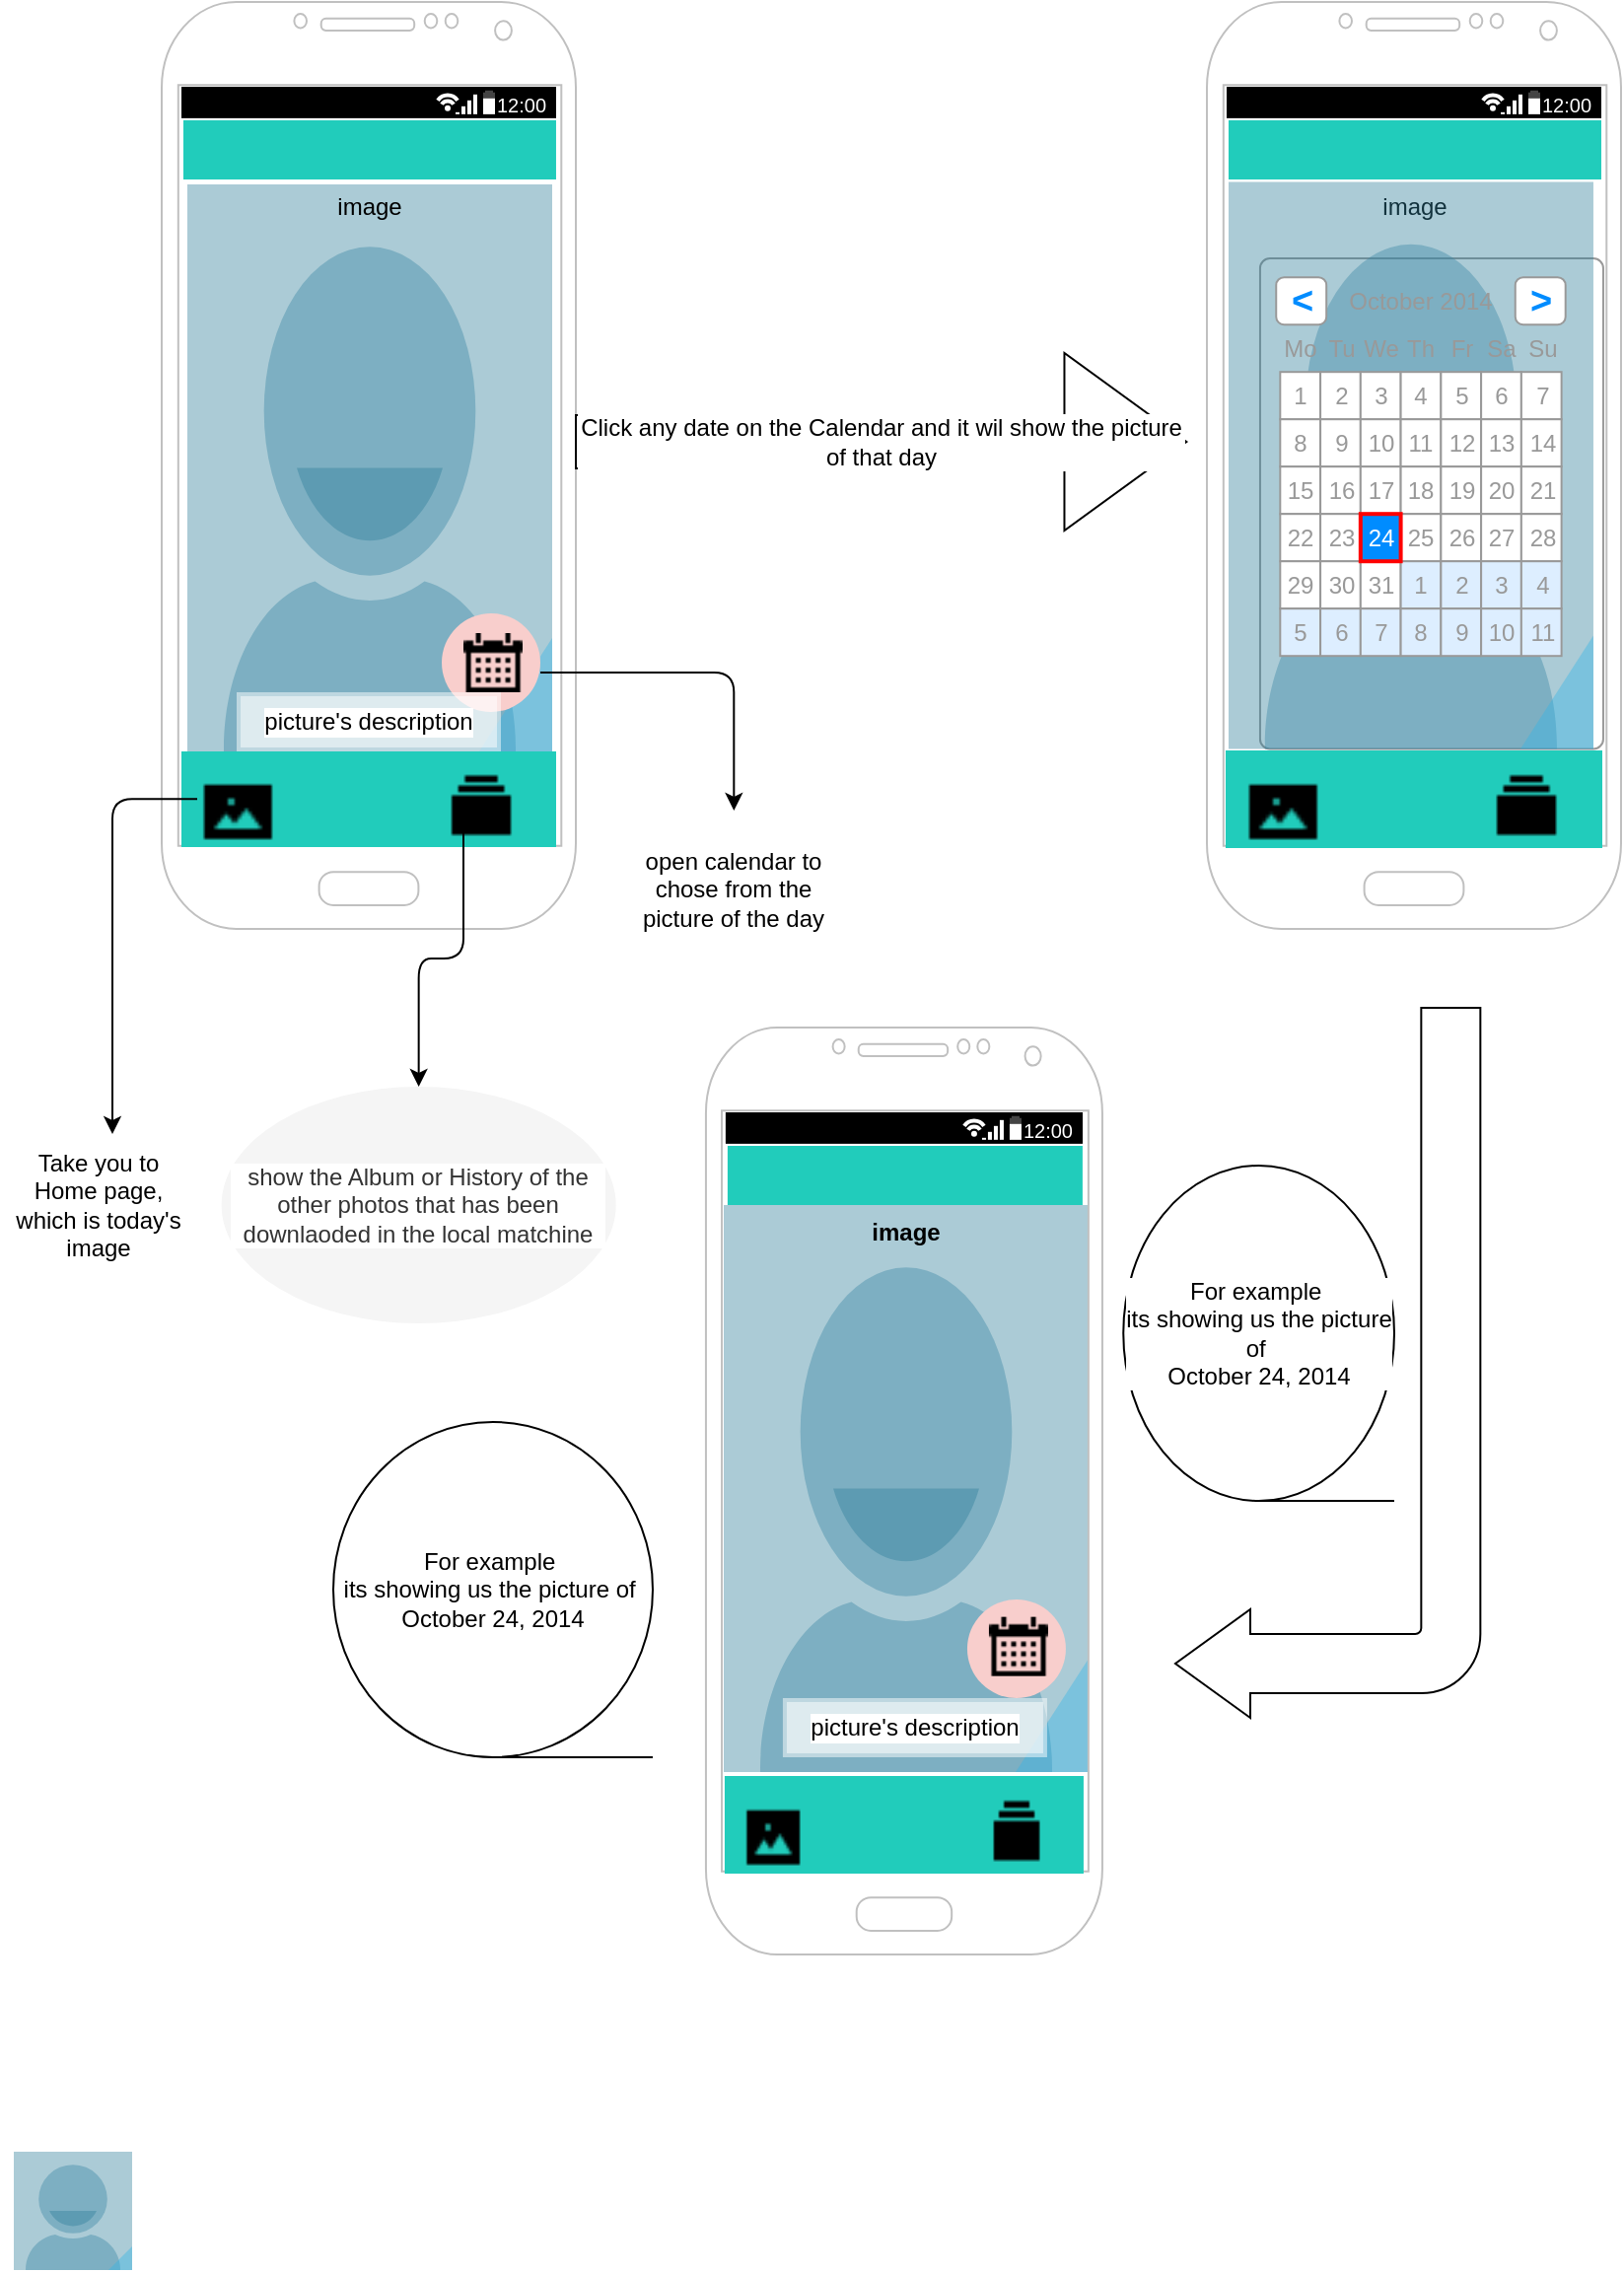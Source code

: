 <mxfile version="12.6.2" type="github">
  <diagram id="ZUuNPeUuPKprhiljHhsP" name="Page-1">
    <mxGraphModel dx="2893" dy="1443" grid="1" gridSize="10" guides="1" tooltips="1" connect="1" arrows="1" fold="1" page="1" pageScale="1" pageWidth="850" pageHeight="1100" math="0" shadow="0">
      <root>
        <mxCell id="0"/>
        <mxCell id="1" parent="0"/>
        <mxCell id="5FQkL91_oub3n9h8Phgb-366" value="" style="verticalLabelPosition=bottom;verticalAlign=top;html=1;shadow=0;dashed=0;strokeWidth=1;shape=mxgraph.android.contact_badge_pressed;labelBackgroundColor=#ffffff;fillColor=#ffffff;opacity=40;" vertex="1" parent="1">
          <mxGeometry x="370" y="690" width="185" height="287.5" as="geometry"/>
        </mxCell>
        <mxCell id="5FQkL91_oub3n9h8Phgb-363" value="" style="verticalLabelPosition=bottom;verticalAlign=top;html=1;shadow=0;dashed=0;strokeWidth=1;shape=mxgraph.android.contact_badge_pressed;labelBackgroundColor=#ffffff;fillColor=#ffffff;opacity=40;" vertex="1" parent="1">
          <mxGeometry x="98" y="172.5" width="185" height="287.5" as="geometry"/>
        </mxCell>
        <mxCell id="5FQkL91_oub3n9h8Phgb-25" value="" style="verticalLabelPosition=bottom;verticalAlign=top;html=1;shadow=0;dashed=0;strokeWidth=1;shape=mxgraph.android.phone2;strokeColor=#c0c0c0;" vertex="1" parent="1">
          <mxGeometry x="85" y="80" width="210" height="470" as="geometry"/>
        </mxCell>
        <mxCell id="5FQkL91_oub3n9h8Phgb-31" value="" style="strokeWidth=1;html=1;shadow=0;dashed=0;shape=mxgraph.android.statusBar;align=center;fillColor=#000000;strokeColor=#ffffff;fontColor=#ffffff;fontSize=10;" vertex="1" parent="1">
          <mxGeometry x="95" y="123" width="190" height="15.82" as="geometry"/>
        </mxCell>
        <mxCell id="5FQkL91_oub3n9h8Phgb-39" value="" style="verticalLabelPosition=bottom;verticalAlign=top;html=1;shadow=0;dashed=0;strokeWidth=1;strokeColor=none;shape=rect;fillColor=#21CCBB;" vertex="1" parent="1">
          <mxGeometry x="95" y="460" width="190" height="48.5" as="geometry"/>
        </mxCell>
        <mxCell id="5FQkL91_oub3n9h8Phgb-42" value="" style="shape=image;verticalLabelPosition=bottom;labelBackgroundColor=#ffffff;verticalAlign=top;aspect=fixed;imageAspect=0;image=data:image/png,iVBORw0KGgoAAAANSUhEUgAAABgAAAAYCAYAAADgdz34AAAABmJLR0QA/wD/AP+gvaeTAAAAoElEQVRIie3SsQnCYBCG4ccIgthaiRtYWoprpA64jytYuoMDCIKtvUMolrEwRYxJSMSQgHnhh587vnuLO3raZpD6x03MDn489IP/EaywblIQeD+IynT2im4Ica8TigveOacWJpmoJFdJcMAQ+1Rtm8ntvhVcMU16Y5xwxCiTm+BSV/DAMtOfY5YXxMJrL5UFm4JBZUR5gs6eaWUaF/S0zxNfyUBlzI9w+QAAAABJRU5ErkJggg==;" vertex="1" parent="1">
          <mxGeometry x="103" y="470" width="41.25" height="41.25" as="geometry"/>
        </mxCell>
        <mxCell id="5FQkL91_oub3n9h8Phgb-45" value="" style="shape=image;verticalLabelPosition=bottom;labelBackgroundColor=#ffffff;verticalAlign=top;aspect=fixed;imageAspect=0;image=data:image/png,iVBORw0KGgoAAAANSUhEUgAAABgAAAAYCAYAAADgdz34AAAABmJLR0QA/wD/AP+gvaeTAAAAOUlEQVRIiWNgGAUEACMB+f+UmsNEvFsGKcDlNWKDhqB5wy+IyA0anObSPIhGLRi1YNSC4WDBKCAIALMiAx6CERO/AAAAAElFTkSuQmCC;" vertex="1" parent="1">
          <mxGeometry x="227" y="467.25" width="40" height="40" as="geometry"/>
        </mxCell>
        <mxCell id="5FQkL91_oub3n9h8Phgb-51" value="" style="ellipse;shape=doubleEllipse;whiteSpace=wrap;html=1;aspect=fixed;fillColor=#f8cecc;strokeColor=none;" vertex="1" parent="1">
          <mxGeometry x="227" y="390" width="50" height="50" as="geometry"/>
        </mxCell>
        <mxCell id="5FQkL91_oub3n9h8Phgb-49" value="" style="shape=image;verticalLabelPosition=bottom;labelBackgroundColor=#ffffff;verticalAlign=top;aspect=fixed;imageAspect=0;image=data:image/png,iVBORw0KGgoAAAANSUhEUgAAABgAAAAYCAYAAADgdz34AAAABmJLR0QA/wD/AP+gvaeTAAAAaUlEQVRIiWNgwA7+QzGxAKd6JhIMIQvQxYKjDAgvYvPmfwIYn/rDjFgUMWLRgA/gVY/NAqoCusTBERqafxjGIDXdEwJw8wYsH6D7iFQ+QQuoDkbjYDQOyAejcUDQPJr7gAWLzVQFNPcBACOSQfnE4kc2AAAAAElFTkSuQmCC;" vertex="1" parent="1">
          <mxGeometry x="238" y="400" width="30" height="30" as="geometry"/>
        </mxCell>
        <mxCell id="5FQkL91_oub3n9h8Phgb-63" value="image" style="verticalLabelPosition=bottom;verticalAlign=top;html=1;shadow=0;dashed=0;strokeWidth=1;strokeColor=none;shape=rect;fillColor=#21CCBB;" vertex="1" parent="1">
          <mxGeometry x="95.98" y="140" width="189" height="30" as="geometry"/>
        </mxCell>
        <mxCell id="5FQkL91_oub3n9h8Phgb-69" value="" style="verticalLabelPosition=bottom;verticalAlign=top;html=1;shadow=0;dashed=0;strokeWidth=1;shape=mxgraph.android.phone2;strokeColor=#c0c0c0;" vertex="1" parent="1">
          <mxGeometry x="615" y="80" width="210" height="470" as="geometry"/>
        </mxCell>
        <mxCell id="5FQkL91_oub3n9h8Phgb-70" value="" style="strokeWidth=1;html=1;shadow=0;dashed=0;shape=mxgraph.android.statusBar;align=center;fillColor=#000000;strokeColor=#ffffff;fontColor=#ffffff;fontSize=10;" vertex="1" parent="1">
          <mxGeometry x="625" y="123" width="190" height="15.82" as="geometry"/>
        </mxCell>
        <mxCell id="5FQkL91_oub3n9h8Phgb-72" value="" style="verticalLabelPosition=bottom;verticalAlign=top;html=1;shadow=0;dashed=0;strokeWidth=1;strokeColor=#21CCBB;shape=rect;fillColor=#21CCBB;" vertex="1" parent="1">
          <mxGeometry x="625" y="460" width="190" height="48.5" as="geometry"/>
        </mxCell>
        <mxCell id="5FQkL91_oub3n9h8Phgb-73" value="" style="shape=image;verticalLabelPosition=bottom;labelBackgroundColor=#ffffff;verticalAlign=top;aspect=fixed;imageAspect=0;image=data:image/png,iVBORw0KGgoAAAANSUhEUgAAABgAAAAYCAYAAADgdz34AAAABmJLR0QA/wD/AP+gvaeTAAAAoElEQVRIie3SsQnCYBCG4ccIgthaiRtYWoprpA64jytYuoMDCIKtvUMolrEwRYxJSMSQgHnhh587vnuLO3raZpD6x03MDn489IP/EaywblIQeD+IynT2im4Ica8TigveOacWJpmoJFdJcMAQ+1Rtm8ntvhVcMU16Y5xwxCiTm+BSV/DAMtOfY5YXxMJrL5UFm4JBZUR5gs6eaWUaF/S0zxNfyUBlzI9w+QAAAABJRU5ErkJggg==;" vertex="1" parent="1">
          <mxGeometry x="633" y="470" width="41.25" height="41.25" as="geometry"/>
        </mxCell>
        <mxCell id="5FQkL91_oub3n9h8Phgb-74" value="" style="shape=image;verticalLabelPosition=bottom;labelBackgroundColor=#ffffff;verticalAlign=top;aspect=fixed;imageAspect=0;image=data:image/png,iVBORw0KGgoAAAANSUhEUgAAABgAAAAYCAYAAADgdz34AAAABmJLR0QA/wD/AP+gvaeTAAAAOUlEQVRIiWNgGAUEACMB+f+UmsNEvFsGKcDlNWKDhqB5wy+IyA0anObSPIhGLRi1YNSC4WDBKCAIALMiAx6CERO/AAAAAElFTkSuQmCC;" vertex="1" parent="1">
          <mxGeometry x="757" y="467.25" width="40" height="40" as="geometry"/>
        </mxCell>
        <mxCell id="5FQkL91_oub3n9h8Phgb-77" value="image" style="verticalLabelPosition=bottom;verticalAlign=top;html=1;shadow=0;dashed=0;strokeWidth=1;strokeColor=none;shape=rect;fillColor=#21CCBB;" vertex="1" parent="1">
          <mxGeometry x="625.98" y="140" width="189" height="30" as="geometry"/>
        </mxCell>
        <mxCell id="5FQkL91_oub3n9h8Phgb-78" value="" style="strokeWidth=1;shadow=0;dashed=0;align=center;html=1;shape=mxgraph.mockup.forms.rrect;rSize=5;strokeColor=#999999;fillColor=#ffffff;labelBackgroundColor=#ffffff;" vertex="1" parent="1">
          <mxGeometry x="641.97" y="210" width="174.01" height="248.75" as="geometry"/>
        </mxCell>
        <mxCell id="5FQkL91_oub3n9h8Phgb-365" value="" style="verticalLabelPosition=bottom;verticalAlign=top;html=1;shadow=0;dashed=0;strokeWidth=1;shape=mxgraph.android.contact_badge_pressed;labelBackgroundColor=#ffffff;fillColor=#ffffff;opacity=40;" vertex="1" parent="5FQkL91_oub3n9h8Phgb-78">
          <mxGeometry x="-15.99" y="-38.75" width="185" height="287.5" as="geometry"/>
        </mxCell>
        <mxCell id="5FQkL91_oub3n9h8Phgb-79" value="October 2014" style="strokeWidth=1;shadow=0;dashed=0;align=center;html=1;shape=mxgraph.mockup.forms.anchor;fontColor=#999999;" vertex="1" parent="5FQkL91_oub3n9h8Phgb-78">
          <mxGeometry x="30.568" y="9.6" width="101.894" height="24" as="geometry"/>
        </mxCell>
        <mxCell id="5FQkL91_oub3n9h8Phgb-80" value="&lt;" style="strokeWidth=1;shadow=0;dashed=0;align=center;html=1;shape=mxgraph.mockup.forms.rrect;rSize=4;strokeColor=#999999;fontColor=#008cff;fontSize=19;fontStyle=1;" vertex="1" parent="5FQkL91_oub3n9h8Phgb-78">
          <mxGeometry x="8.152" y="9.6" width="25.473" height="24" as="geometry"/>
        </mxCell>
        <mxCell id="5FQkL91_oub3n9h8Phgb-81" value="&gt;" style="strokeWidth=1;shadow=0;dashed=0;align=center;html=1;shape=mxgraph.mockup.forms.rrect;rSize=4;strokeColor=#999999;fontColor=#008cff;fontSize=19;fontStyle=1;" vertex="1" parent="5FQkL91_oub3n9h8Phgb-78">
          <mxGeometry x="129.405" y="9.6" width="25.473" height="24" as="geometry"/>
        </mxCell>
        <mxCell id="5FQkL91_oub3n9h8Phgb-82" value="Mo" style="strokeWidth=1;shadow=0;dashed=0;align=center;html=1;shape=mxgraph.mockup.forms.anchor;fontColor=#999999;" vertex="1" parent="5FQkL91_oub3n9h8Phgb-78">
          <mxGeometry x="10.189" y="33.6" width="20.379" height="24" as="geometry"/>
        </mxCell>
        <mxCell id="5FQkL91_oub3n9h8Phgb-83" value="Tu" style="strokeWidth=1;shadow=0;dashed=0;align=center;html=1;shape=mxgraph.mockup.forms.anchor;fontColor=#999999;" vertex="1" parent="5FQkL91_oub3n9h8Phgb-78">
          <mxGeometry x="30.568" y="33.6" width="20.379" height="24" as="geometry"/>
        </mxCell>
        <mxCell id="5FQkL91_oub3n9h8Phgb-84" value="We" style="strokeWidth=1;shadow=0;dashed=0;align=center;html=1;shape=mxgraph.mockup.forms.anchor;fontColor=#999999;" vertex="1" parent="5FQkL91_oub3n9h8Phgb-78">
          <mxGeometry x="50.947" y="33.6" width="20.379" height="24" as="geometry"/>
        </mxCell>
        <mxCell id="5FQkL91_oub3n9h8Phgb-85" value="Th" style="strokeWidth=1;shadow=0;dashed=0;align=center;html=1;shape=mxgraph.mockup.forms.anchor;fontColor=#999999;" vertex="1" parent="5FQkL91_oub3n9h8Phgb-78">
          <mxGeometry x="71.326" y="33.6" width="20.379" height="24" as="geometry"/>
        </mxCell>
        <mxCell id="5FQkL91_oub3n9h8Phgb-86" value="Fr" style="strokeWidth=1;shadow=0;dashed=0;align=center;html=1;shape=mxgraph.mockup.forms.anchor;fontColor=#999999;" vertex="1" parent="5FQkL91_oub3n9h8Phgb-78">
          <mxGeometry x="91.704" y="33.6" width="20.379" height="24" as="geometry"/>
        </mxCell>
        <mxCell id="5FQkL91_oub3n9h8Phgb-87" value="Sa" style="strokeWidth=1;shadow=0;dashed=0;align=center;html=1;shape=mxgraph.mockup.forms.anchor;fontColor=#999999;" vertex="1" parent="5FQkL91_oub3n9h8Phgb-78">
          <mxGeometry x="112.083" y="33.6" width="20.379" height="24" as="geometry"/>
        </mxCell>
        <mxCell id="5FQkL91_oub3n9h8Phgb-88" value="Su" style="strokeWidth=1;shadow=0;dashed=0;align=center;html=1;shape=mxgraph.mockup.forms.anchor;fontColor=#999999;" vertex="1" parent="5FQkL91_oub3n9h8Phgb-78">
          <mxGeometry x="132.462" y="33.6" width="20.379" height="24" as="geometry"/>
        </mxCell>
        <mxCell id="5FQkL91_oub3n9h8Phgb-89" value="1" style="strokeWidth=1;shadow=0;dashed=0;align=center;html=1;shape=mxgraph.mockup.forms.rrect;rSize=0;strokeColor=#999999;fontColor=#999999;" vertex="1" parent="5FQkL91_oub3n9h8Phgb-78">
          <mxGeometry x="10.189" y="57.6" width="20.379" height="24" as="geometry"/>
        </mxCell>
        <mxCell id="5FQkL91_oub3n9h8Phgb-90" value="2" style="strokeWidth=1;shadow=0;dashed=0;align=center;html=1;shape=mxgraph.mockup.forms.rrect;rSize=0;strokeColor=#999999;fontColor=#999999;" vertex="1" parent="5FQkL91_oub3n9h8Phgb-78">
          <mxGeometry x="30.568" y="57.6" width="20.379" height="24" as="geometry"/>
        </mxCell>
        <mxCell id="5FQkL91_oub3n9h8Phgb-91" value="3" style="strokeWidth=1;shadow=0;dashed=0;align=center;html=1;shape=mxgraph.mockup.forms.rrect;rSize=0;strokeColor=#999999;fontColor=#999999;" vertex="1" parent="5FQkL91_oub3n9h8Phgb-78">
          <mxGeometry x="50.947" y="57.6" width="20.379" height="24" as="geometry"/>
        </mxCell>
        <mxCell id="5FQkL91_oub3n9h8Phgb-92" value="4" style="strokeWidth=1;shadow=0;dashed=0;align=center;html=1;shape=mxgraph.mockup.forms.rrect;rSize=0;strokeColor=#999999;fontColor=#999999;" vertex="1" parent="5FQkL91_oub3n9h8Phgb-78">
          <mxGeometry x="71.326" y="57.6" width="20.379" height="24" as="geometry"/>
        </mxCell>
        <mxCell id="5FQkL91_oub3n9h8Phgb-93" value="5" style="strokeWidth=1;shadow=0;dashed=0;align=center;html=1;shape=mxgraph.mockup.forms.rrect;rSize=0;strokeColor=#999999;fontColor=#999999;" vertex="1" parent="5FQkL91_oub3n9h8Phgb-78">
          <mxGeometry x="91.704" y="57.6" width="20.379" height="24" as="geometry"/>
        </mxCell>
        <mxCell id="5FQkL91_oub3n9h8Phgb-94" value="6" style="strokeWidth=1;shadow=0;dashed=0;align=center;html=1;shape=mxgraph.mockup.forms.rrect;rSize=0;strokeColor=#999999;fontColor=#999999;" vertex="1" parent="5FQkL91_oub3n9h8Phgb-78">
          <mxGeometry x="112.083" y="57.6" width="20.379" height="24" as="geometry"/>
        </mxCell>
        <mxCell id="5FQkL91_oub3n9h8Phgb-95" value="7" style="strokeWidth=1;shadow=0;dashed=0;align=center;html=1;shape=mxgraph.mockup.forms.rrect;rSize=0;strokeColor=#999999;fontColor=#999999;" vertex="1" parent="5FQkL91_oub3n9h8Phgb-78">
          <mxGeometry x="132.462" y="57.6" width="20.379" height="24" as="geometry"/>
        </mxCell>
        <mxCell id="5FQkL91_oub3n9h8Phgb-96" value="8" style="strokeWidth=1;shadow=0;dashed=0;align=center;html=1;shape=mxgraph.mockup.forms.rrect;rSize=0;strokeColor=#999999;fontColor=#999999;" vertex="1" parent="5FQkL91_oub3n9h8Phgb-78">
          <mxGeometry x="10.189" y="81.6" width="20.379" height="24" as="geometry"/>
        </mxCell>
        <mxCell id="5FQkL91_oub3n9h8Phgb-97" value="9" style="strokeWidth=1;shadow=0;dashed=0;align=center;html=1;shape=mxgraph.mockup.forms.rrect;rSize=0;strokeColor=#999999;fontColor=#999999;" vertex="1" parent="5FQkL91_oub3n9h8Phgb-78">
          <mxGeometry x="30.568" y="81.6" width="20.379" height="24" as="geometry"/>
        </mxCell>
        <mxCell id="5FQkL91_oub3n9h8Phgb-98" value="10" style="strokeWidth=1;shadow=0;dashed=0;align=center;html=1;shape=mxgraph.mockup.forms.rrect;rSize=0;strokeColor=#999999;fontColor=#999999;" vertex="1" parent="5FQkL91_oub3n9h8Phgb-78">
          <mxGeometry x="50.947" y="81.6" width="20.379" height="24" as="geometry"/>
        </mxCell>
        <mxCell id="5FQkL91_oub3n9h8Phgb-99" value="11" style="strokeWidth=1;shadow=0;dashed=0;align=center;html=1;shape=mxgraph.mockup.forms.rrect;rSize=0;strokeColor=#999999;fontColor=#999999;" vertex="1" parent="5FQkL91_oub3n9h8Phgb-78">
          <mxGeometry x="71.326" y="81.6" width="20.379" height="24" as="geometry"/>
        </mxCell>
        <mxCell id="5FQkL91_oub3n9h8Phgb-100" value="12" style="strokeWidth=1;shadow=0;dashed=0;align=center;html=1;shape=mxgraph.mockup.forms.rrect;rSize=0;strokeColor=#999999;fontColor=#999999;" vertex="1" parent="5FQkL91_oub3n9h8Phgb-78">
          <mxGeometry x="91.704" y="81.6" width="20.379" height="24" as="geometry"/>
        </mxCell>
        <mxCell id="5FQkL91_oub3n9h8Phgb-101" value="13" style="strokeWidth=1;shadow=0;dashed=0;align=center;html=1;shape=mxgraph.mockup.forms.rrect;rSize=0;strokeColor=#999999;fontColor=#999999;" vertex="1" parent="5FQkL91_oub3n9h8Phgb-78">
          <mxGeometry x="112.083" y="81.6" width="20.379" height="24" as="geometry"/>
        </mxCell>
        <mxCell id="5FQkL91_oub3n9h8Phgb-102" value="14" style="strokeWidth=1;shadow=0;dashed=0;align=center;html=1;shape=mxgraph.mockup.forms.rrect;rSize=0;strokeColor=#999999;fontColor=#999999;" vertex="1" parent="5FQkL91_oub3n9h8Phgb-78">
          <mxGeometry x="132.462" y="81.6" width="20.379" height="24" as="geometry"/>
        </mxCell>
        <mxCell id="5FQkL91_oub3n9h8Phgb-103" value="15" style="strokeWidth=1;shadow=0;dashed=0;align=center;html=1;shape=mxgraph.mockup.forms.rrect;rSize=0;strokeColor=#999999;fontColor=#999999;" vertex="1" parent="5FQkL91_oub3n9h8Phgb-78">
          <mxGeometry x="10.189" y="105.6" width="20.379" height="24" as="geometry"/>
        </mxCell>
        <mxCell id="5FQkL91_oub3n9h8Phgb-104" value="16" style="strokeWidth=1;shadow=0;dashed=0;align=center;html=1;shape=mxgraph.mockup.forms.rrect;rSize=0;strokeColor=#999999;fontColor=#999999;" vertex="1" parent="5FQkL91_oub3n9h8Phgb-78">
          <mxGeometry x="30.568" y="105.6" width="20.379" height="24" as="geometry"/>
        </mxCell>
        <mxCell id="5FQkL91_oub3n9h8Phgb-105" value="17" style="strokeWidth=1;shadow=0;dashed=0;align=center;html=1;shape=mxgraph.mockup.forms.rrect;rSize=0;strokeColor=#999999;fontColor=#999999;" vertex="1" parent="5FQkL91_oub3n9h8Phgb-78">
          <mxGeometry x="50.947" y="105.6" width="20.379" height="24" as="geometry"/>
        </mxCell>
        <mxCell id="5FQkL91_oub3n9h8Phgb-106" value="18" style="strokeWidth=1;shadow=0;dashed=0;align=center;html=1;shape=mxgraph.mockup.forms.rrect;rSize=0;strokeColor=#999999;fontColor=#999999;" vertex="1" parent="5FQkL91_oub3n9h8Phgb-78">
          <mxGeometry x="71.326" y="105.6" width="20.379" height="24" as="geometry"/>
        </mxCell>
        <mxCell id="5FQkL91_oub3n9h8Phgb-107" value="19" style="strokeWidth=1;shadow=0;dashed=0;align=center;html=1;shape=mxgraph.mockup.forms.rrect;rSize=0;strokeColor=#999999;fontColor=#999999;" vertex="1" parent="5FQkL91_oub3n9h8Phgb-78">
          <mxGeometry x="91.704" y="105.6" width="20.379" height="24" as="geometry"/>
        </mxCell>
        <mxCell id="5FQkL91_oub3n9h8Phgb-108" value="20" style="strokeWidth=1;shadow=0;dashed=0;align=center;html=1;shape=mxgraph.mockup.forms.rrect;rSize=0;strokeColor=#999999;fontColor=#999999;" vertex="1" parent="5FQkL91_oub3n9h8Phgb-78">
          <mxGeometry x="112.083" y="105.6" width="20.379" height="24" as="geometry"/>
        </mxCell>
        <mxCell id="5FQkL91_oub3n9h8Phgb-109" value="21" style="strokeWidth=1;shadow=0;dashed=0;align=center;html=1;shape=mxgraph.mockup.forms.rrect;rSize=0;strokeColor=#999999;fontColor=#999999;" vertex="1" parent="5FQkL91_oub3n9h8Phgb-78">
          <mxGeometry x="132.462" y="105.6" width="20.379" height="24" as="geometry"/>
        </mxCell>
        <mxCell id="5FQkL91_oub3n9h8Phgb-110" value="22" style="strokeWidth=1;shadow=0;dashed=0;align=center;html=1;shape=mxgraph.mockup.forms.rrect;rSize=0;strokeColor=#999999;fontColor=#999999;" vertex="1" parent="5FQkL91_oub3n9h8Phgb-78">
          <mxGeometry x="10.189" y="129.6" width="20.379" height="24" as="geometry"/>
        </mxCell>
        <mxCell id="5FQkL91_oub3n9h8Phgb-111" value="23" style="strokeWidth=1;shadow=0;dashed=0;align=center;html=1;shape=mxgraph.mockup.forms.rrect;rSize=0;strokeColor=#999999;fontColor=#999999;" vertex="1" parent="5FQkL91_oub3n9h8Phgb-78">
          <mxGeometry x="30.568" y="129.6" width="20.379" height="24" as="geometry"/>
        </mxCell>
        <mxCell id="5FQkL91_oub3n9h8Phgb-112" value="25" style="strokeWidth=1;shadow=0;dashed=0;align=center;html=1;shape=mxgraph.mockup.forms.rrect;rSize=0;strokeColor=#999999;fontColor=#999999;" vertex="1" parent="5FQkL91_oub3n9h8Phgb-78">
          <mxGeometry x="71.326" y="129.6" width="20.379" height="24" as="geometry"/>
        </mxCell>
        <mxCell id="5FQkL91_oub3n9h8Phgb-113" value="26" style="strokeWidth=1;shadow=0;dashed=0;align=center;html=1;shape=mxgraph.mockup.forms.rrect;rSize=0;strokeColor=#999999;fontColor=#999999;" vertex="1" parent="5FQkL91_oub3n9h8Phgb-78">
          <mxGeometry x="91.704" y="129.6" width="20.379" height="24" as="geometry"/>
        </mxCell>
        <mxCell id="5FQkL91_oub3n9h8Phgb-114" value="27" style="strokeWidth=1;shadow=0;dashed=0;align=center;html=1;shape=mxgraph.mockup.forms.rrect;rSize=0;strokeColor=#999999;fontColor=#999999;" vertex="1" parent="5FQkL91_oub3n9h8Phgb-78">
          <mxGeometry x="112.083" y="129.6" width="20.379" height="24" as="geometry"/>
        </mxCell>
        <mxCell id="5FQkL91_oub3n9h8Phgb-115" value="28" style="strokeWidth=1;shadow=0;dashed=0;align=center;html=1;shape=mxgraph.mockup.forms.rrect;rSize=0;strokeColor=#999999;fontColor=#999999;" vertex="1" parent="5FQkL91_oub3n9h8Phgb-78">
          <mxGeometry x="132.462" y="129.6" width="20.379" height="24" as="geometry"/>
        </mxCell>
        <mxCell id="5FQkL91_oub3n9h8Phgb-116" value="29" style="strokeWidth=1;shadow=0;dashed=0;align=center;html=1;shape=mxgraph.mockup.forms.rrect;rSize=0;strokeColor=#999999;fontColor=#999999;" vertex="1" parent="5FQkL91_oub3n9h8Phgb-78">
          <mxGeometry x="10.189" y="153.6" width="20.379" height="24" as="geometry"/>
        </mxCell>
        <mxCell id="5FQkL91_oub3n9h8Phgb-117" value="30" style="strokeWidth=1;shadow=0;dashed=0;align=center;html=1;shape=mxgraph.mockup.forms.rrect;rSize=0;strokeColor=#999999;fontColor=#999999;" vertex="1" parent="5FQkL91_oub3n9h8Phgb-78">
          <mxGeometry x="30.568" y="153.6" width="20.379" height="24" as="geometry"/>
        </mxCell>
        <mxCell id="5FQkL91_oub3n9h8Phgb-118" value="31" style="strokeWidth=1;shadow=0;dashed=0;align=center;html=1;shape=mxgraph.mockup.forms.rrect;rSize=0;strokeColor=#999999;fontColor=#999999;" vertex="1" parent="5FQkL91_oub3n9h8Phgb-78">
          <mxGeometry x="50.947" y="153.6" width="20.379" height="24" as="geometry"/>
        </mxCell>
        <mxCell id="5FQkL91_oub3n9h8Phgb-119" value="1" style="strokeWidth=1;shadow=0;dashed=0;align=center;html=1;shape=mxgraph.mockup.forms.rrect;rSize=0;strokeColor=#999999;fontColor=#999999;fillColor=#ddeeff;" vertex="1" parent="5FQkL91_oub3n9h8Phgb-78">
          <mxGeometry x="71.326" y="153.6" width="20.379" height="24" as="geometry"/>
        </mxCell>
        <mxCell id="5FQkL91_oub3n9h8Phgb-120" value="2" style="strokeWidth=1;shadow=0;dashed=0;align=center;html=1;shape=mxgraph.mockup.forms.rrect;rSize=0;strokeColor=#999999;fontColor=#999999;fillColor=#ddeeff;" vertex="1" parent="5FQkL91_oub3n9h8Phgb-78">
          <mxGeometry x="91.704" y="153.6" width="20.379" height="24" as="geometry"/>
        </mxCell>
        <mxCell id="5FQkL91_oub3n9h8Phgb-121" value="3" style="strokeWidth=1;shadow=0;dashed=0;align=center;html=1;shape=mxgraph.mockup.forms.rrect;rSize=0;strokeColor=#999999;fontColor=#999999;fillColor=#ddeeff;" vertex="1" parent="5FQkL91_oub3n9h8Phgb-78">
          <mxGeometry x="112.083" y="153.6" width="20.379" height="24" as="geometry"/>
        </mxCell>
        <mxCell id="5FQkL91_oub3n9h8Phgb-122" value="4" style="strokeWidth=1;shadow=0;dashed=0;align=center;html=1;shape=mxgraph.mockup.forms.rrect;rSize=0;strokeColor=#999999;fontColor=#999999;fillColor=#ddeeff;" vertex="1" parent="5FQkL91_oub3n9h8Phgb-78">
          <mxGeometry x="132.462" y="153.6" width="20.379" height="24" as="geometry"/>
        </mxCell>
        <mxCell id="5FQkL91_oub3n9h8Phgb-123" value="5" style="strokeWidth=1;shadow=0;dashed=0;align=center;html=1;shape=mxgraph.mockup.forms.rrect;rSize=0;strokeColor=#999999;fontColor=#999999;fillColor=#ddeeff;" vertex="1" parent="5FQkL91_oub3n9h8Phgb-78">
          <mxGeometry x="10.189" y="177.6" width="20.379" height="24" as="geometry"/>
        </mxCell>
        <mxCell id="5FQkL91_oub3n9h8Phgb-124" value="6" style="strokeWidth=1;shadow=0;dashed=0;align=center;html=1;shape=mxgraph.mockup.forms.rrect;rSize=0;strokeColor=#999999;fontColor=#999999;fillColor=#ddeeff;" vertex="1" parent="5FQkL91_oub3n9h8Phgb-78">
          <mxGeometry x="30.568" y="177.6" width="20.379" height="24" as="geometry"/>
        </mxCell>
        <mxCell id="5FQkL91_oub3n9h8Phgb-125" value="7" style="strokeWidth=1;shadow=0;dashed=0;align=center;html=1;shape=mxgraph.mockup.forms.rrect;rSize=0;strokeColor=#999999;fontColor=#999999;fillColor=#ddeeff;" vertex="1" parent="5FQkL91_oub3n9h8Phgb-78">
          <mxGeometry x="50.947" y="177.6" width="20.379" height="24" as="geometry"/>
        </mxCell>
        <mxCell id="5FQkL91_oub3n9h8Phgb-126" value="8" style="strokeWidth=1;shadow=0;dashed=0;align=center;html=1;shape=mxgraph.mockup.forms.rrect;rSize=0;strokeColor=#999999;fontColor=#999999;fillColor=#ddeeff;" vertex="1" parent="5FQkL91_oub3n9h8Phgb-78">
          <mxGeometry x="71.326" y="177.6" width="20.379" height="24" as="geometry"/>
        </mxCell>
        <mxCell id="5FQkL91_oub3n9h8Phgb-127" value="9" style="strokeWidth=1;shadow=0;dashed=0;align=center;html=1;shape=mxgraph.mockup.forms.rrect;rSize=0;strokeColor=#999999;fontColor=#999999;fillColor=#ddeeff;" vertex="1" parent="5FQkL91_oub3n9h8Phgb-78">
          <mxGeometry x="91.704" y="177.6" width="20.379" height="24" as="geometry"/>
        </mxCell>
        <mxCell id="5FQkL91_oub3n9h8Phgb-128" value="10" style="strokeWidth=1;shadow=0;dashed=0;align=center;html=1;shape=mxgraph.mockup.forms.rrect;rSize=0;strokeColor=#999999;fontColor=#999999;fillColor=#ddeeff;" vertex="1" parent="5FQkL91_oub3n9h8Phgb-78">
          <mxGeometry x="112.083" y="177.6" width="20.379" height="24" as="geometry"/>
        </mxCell>
        <mxCell id="5FQkL91_oub3n9h8Phgb-129" value="11" style="strokeWidth=1;shadow=0;dashed=0;align=center;html=1;shape=mxgraph.mockup.forms.rrect;rSize=0;strokeColor=#999999;fontColor=#999999;fillColor=#ddeeff;" vertex="1" parent="5FQkL91_oub3n9h8Phgb-78">
          <mxGeometry x="132.462" y="177.6" width="20.379" height="24" as="geometry"/>
        </mxCell>
        <mxCell id="5FQkL91_oub3n9h8Phgb-130" value="24" style="strokeWidth=1;shadow=0;dashed=0;align=center;html=1;shape=mxgraph.mockup.forms.rrect;rSize=0;strokeColor=#ff0000;fontColor=#ffffff;strokeWidth=2;fillColor=#008cff;" vertex="1" parent="5FQkL91_oub3n9h8Phgb-78">
          <mxGeometry x="50.947" y="129.6" width="20.379" height="24" as="geometry"/>
        </mxCell>
        <mxCell id="5FQkL91_oub3n9h8Phgb-185" value="" style="edgeStyle=elbowEdgeStyle;elbow=vertical;endArrow=classic;html=1;entryX=0.5;entryY=0;entryDx=0;entryDy=0;" edge="1" parent="1" target="5FQkL91_oub3n9h8Phgb-186">
          <mxGeometry width="50" height="50" relative="1" as="geometry">
            <mxPoint x="238" y="500" as="sourcePoint"/>
            <mxPoint x="305" y="630" as="targetPoint"/>
          </mxGeometry>
        </mxCell>
        <mxCell id="5FQkL91_oub3n9h8Phgb-186" value="show the Album or History of the other photos that has been downlaoded in the local matchine" style="ellipse;shape=doubleEllipse;whiteSpace=wrap;html=1;labelBackgroundColor=#ffffff;strokeColor=none;fillColor=#f5f5f5;fontColor=#333333;" vertex="1" parent="1">
          <mxGeometry x="115.33" y="630" width="200" height="120" as="geometry"/>
        </mxCell>
        <mxCell id="5FQkL91_oub3n9h8Phgb-187" value="" style="edgeStyle=segmentEdgeStyle;endArrow=classic;html=1;" edge="1" parent="1" target="5FQkL91_oub3n9h8Phgb-188">
          <mxGeometry width="50" height="50" relative="1" as="geometry">
            <mxPoint x="277" y="420.0" as="sourcePoint"/>
            <mxPoint x="365" y="510" as="targetPoint"/>
          </mxGeometry>
        </mxCell>
        <mxCell id="5FQkL91_oub3n9h8Phgb-188" value="open calendar to chose from the picture of the day" style="ellipse;shape=doubleEllipse;whiteSpace=wrap;html=1;strokeColor=none;" vertex="1" parent="1">
          <mxGeometry x="315.33" y="490" width="119.67" height="80" as="geometry"/>
        </mxCell>
        <mxCell id="5FQkL91_oub3n9h8Phgb-189" value="Click any date on the Calendar and it wil show the picture of that day" style="shape=singleArrow;whiteSpace=wrap;html=1;labelBackgroundColor=#ffffff;" vertex="1" parent="1">
          <mxGeometry x="295" y="258" width="309.67" height="90" as="geometry"/>
        </mxCell>
        <mxCell id="5FQkL91_oub3n9h8Phgb-191" value="picture&#39;s description" style="shape=ext;double=1;rounded=0;whiteSpace=wrap;html=1;labelBackgroundColor=#ffffff;strokeColor=none;fillColor=#ffffff;opacity=50;" vertex="1" parent="1">
          <mxGeometry x="122.99" y="430" width="134.01" height="30" as="geometry"/>
        </mxCell>
        <mxCell id="5FQkL91_oub3n9h8Phgb-192" value="" style="edgeStyle=segmentEdgeStyle;endArrow=classic;html=1;" edge="1" parent="1">
          <mxGeometry width="50" height="50" relative="1" as="geometry">
            <mxPoint x="103.0" y="484.08" as="sourcePoint"/>
            <mxPoint x="60" y="654" as="targetPoint"/>
          </mxGeometry>
        </mxCell>
        <mxCell id="5FQkL91_oub3n9h8Phgb-194" value="Take you to Home page, which is today&#39;s image" style="ellipse;shape=doubleEllipse;whiteSpace=wrap;html=1;labelBackgroundColor=#ffffff;strokeColor=none;fillColor=#ffffff;opacity=50;" vertex="1" parent="1">
          <mxGeometry x="3" y="660" width="100" height="60" as="geometry"/>
        </mxCell>
        <mxCell id="5FQkL91_oub3n9h8Phgb-195" value="" style="verticalLabelPosition=bottom;verticalAlign=top;html=1;shadow=0;dashed=0;strokeWidth=1;shape=mxgraph.android.phone2;strokeColor=#c0c0c0;" vertex="1" parent="1">
          <mxGeometry x="360.97" y="600" width="201" height="470" as="geometry"/>
        </mxCell>
        <mxCell id="5FQkL91_oub3n9h8Phgb-196" value="" style="strokeWidth=1;html=1;shadow=0;dashed=0;shape=mxgraph.android.statusBar;align=center;fillColor=#000000;strokeColor=#ffffff;fontColor=#ffffff;fontSize=10;" vertex="1" parent="1">
          <mxGeometry x="370.97" y="643" width="181" height="15.82" as="geometry"/>
        </mxCell>
        <mxCell id="5FQkL91_oub3n9h8Phgb-198" value="" style="verticalLabelPosition=bottom;verticalAlign=top;html=1;shadow=0;dashed=0;strokeWidth=1;strokeColor=#21CCBB;shape=rect;fillColor=#21CCBB;" vertex="1" parent="1">
          <mxGeometry x="370.97" y="980" width="181" height="48.5" as="geometry"/>
        </mxCell>
        <mxCell id="5FQkL91_oub3n9h8Phgb-199" value="" style="shape=image;verticalLabelPosition=bottom;labelBackgroundColor=#ffffff;verticalAlign=top;aspect=fixed;imageAspect=0;image=data:image/png,iVBORw0KGgoAAAANSUhEUgAAABgAAAAYCAYAAADgdz34AAAABmJLR0QA/wD/AP+gvaeTAAAAoElEQVRIie3SsQnCYBCG4ccIgthaiRtYWoprpA64jytYuoMDCIKtvUMolrEwRYxJSMSQgHnhh587vnuLO3raZpD6x03MDn489IP/EaywblIQeD+IynT2im4Ica8TigveOacWJpmoJFdJcMAQ+1Rtm8ntvhVcMU16Y5xwxCiTm+BSV/DAMtOfY5YXxMJrL5UFm4JBZUR5gs6eaWUaF/S0zxNfyUBlzI9w+QAAAABJRU5ErkJggg==;" vertex="1" parent="1">
          <mxGeometry x="378.97" y="990" width="32.25" height="41.25" as="geometry"/>
        </mxCell>
        <mxCell id="5FQkL91_oub3n9h8Phgb-200" value="" style="shape=image;verticalLabelPosition=bottom;labelBackgroundColor=#ffffff;verticalAlign=top;aspect=fixed;imageAspect=0;image=data:image/png,iVBORw0KGgoAAAANSUhEUgAAABgAAAAYCAYAAADgdz34AAAABmJLR0QA/wD/AP+gvaeTAAAAOUlEQVRIiWNgGAUEACMB+f+UmsNEvFsGKcDlNWKDhqB5wy+IyA0anObSPIhGLRi1YNSC4WDBKCAIALMiAx6CERO/AAAAAElFTkSuQmCC;" vertex="1" parent="1">
          <mxGeometry x="502.97" y="987.25" width="31" height="40" as="geometry"/>
        </mxCell>
        <mxCell id="5FQkL91_oub3n9h8Phgb-257" value="" style="html=1;shadow=0;dashed=0;align=center;verticalAlign=middle;shape=mxgraph.arrows2.bendArrow;dy=15;dx=38;notch=0;arrowHead=55;rounded=1;labelBackgroundColor=#ffffff;rotation=-180;" vertex="1" parent="1">
          <mxGeometry x="599" y="590" width="154.67" height="360" as="geometry"/>
        </mxCell>
        <mxCell id="5FQkL91_oub3n9h8Phgb-261" value="For example&amp;nbsp;&lt;br&gt;its showing us the picture of&amp;nbsp;&lt;br&gt;October 24, 2014" style="shape=tapeData;whiteSpace=wrap;html=1;perimeter=ellipsePerimeter;labelBackgroundColor=#ffffff;strokeColor=#000000;fillColor=#ffffff;" vertex="1" parent="1">
          <mxGeometry x="172" y="800" width="162" height="170" as="geometry"/>
        </mxCell>
        <mxCell id="5FQkL91_oub3n9h8Phgb-264" value="picture&#39;s description" style="shape=ext;double=1;rounded=0;whiteSpace=wrap;html=1;labelBackgroundColor=#ffffff;strokeColor=none;fillColor=#ffffff;opacity=50;" vertex="1" parent="1">
          <mxGeometry x="399.96" y="940" width="134.01" height="30" as="geometry"/>
        </mxCell>
        <mxCell id="5FQkL91_oub3n9h8Phgb-266" value="" style="shape=image;verticalLabelPosition=bottom;labelBackgroundColor=#ffffff;verticalAlign=top;aspect=fixed;imageAspect=0;image=data:image/png,iVBORw0KGgoAAAANSUhEUgAAABgAAAAYCAYAAADgdz34AAAABmJLR0QA/wD/AP+gvaeTAAAAaUlEQVRIiWNgwA7+QzGxAKd6JhIMIQvQxYKjDAgvYvPmfwIYn/rDjFgUMWLRgA/gVY/NAqoCusTBERqafxjGIDXdEwJw8wYsH6D7iFQ+QQuoDkbjYDQOyAejcUDQPJr7gAWLzVQFNPcBACOSQfnE4kc2AAAAAElFTkSuQmCC;" vertex="1" parent="1">
          <mxGeometry x="504.47" y="900" width="30" height="30" as="geometry"/>
        </mxCell>
        <mxCell id="5FQkL91_oub3n9h8Phgb-267" value="" style="ellipse;shape=doubleEllipse;whiteSpace=wrap;html=1;aspect=fixed;fillColor=#f8cecc;strokeColor=none;" vertex="1" parent="1">
          <mxGeometry x="493.47" y="890" width="50" height="50" as="geometry"/>
        </mxCell>
        <mxCell id="5FQkL91_oub3n9h8Phgb-268" value="" style="shape=image;verticalLabelPosition=bottom;labelBackgroundColor=#ffffff;verticalAlign=top;aspect=fixed;imageAspect=0;image=data:image/png,iVBORw0KGgoAAAANSUhEUgAAABgAAAAYCAYAAADgdz34AAAABmJLR0QA/wD/AP+gvaeTAAAAaUlEQVRIiWNgwA7+QzGxAKd6JhIMIQvQxYKjDAgvYvPmfwIYn/rDjFgUMWLRgA/gVY/NAqoCusTBERqafxjGIDXdEwJw8wYsH6D7iFQ+QQuoDkbjYDQOyAejcUDQPJr7gAWLzVQFNPcBACOSQfnE4kc2AAAAAElFTkSuQmCC;" vertex="1" parent="1">
          <mxGeometry x="504.47" y="898.82" width="30" height="30" as="geometry"/>
        </mxCell>
        <mxCell id="5FQkL91_oub3n9h8Phgb-201" value="&lt;b&gt;image&lt;/b&gt;" style="verticalLabelPosition=bottom;verticalAlign=top;html=1;shadow=0;dashed=0;strokeWidth=1;strokeColor=none;shape=rect;fillColor=#21CCBB;" vertex="1" parent="1">
          <mxGeometry x="371.95" y="660" width="180" height="30" as="geometry"/>
        </mxCell>
        <mxCell id="5FQkL91_oub3n9h8Phgb-269" value="For example&amp;nbsp;&lt;br&gt;its showing us the picture of&amp;nbsp;&lt;br&gt;October 24, 2014" style="shape=tapeData;whiteSpace=wrap;html=1;perimeter=ellipsePerimeter;labelBackgroundColor=#ffffff;strokeColor=#000000;fillColor=#ffffff;" vertex="1" parent="1">
          <mxGeometry x="572.63" y="670" width="137.37" height="170" as="geometry"/>
        </mxCell>
        <mxCell id="5FQkL91_oub3n9h8Phgb-364" value="" style="verticalLabelPosition=bottom;verticalAlign=top;html=1;shadow=0;dashed=0;strokeWidth=1;shape=mxgraph.android.contact_badge_pressed;labelBackgroundColor=#ffffff;fillColor=#ffffff;opacity=40;" vertex="1" parent="1">
          <mxGeometry x="10" y="1170" width="60" height="60" as="geometry"/>
        </mxCell>
      </root>
    </mxGraphModel>
  </diagram>
</mxfile>
